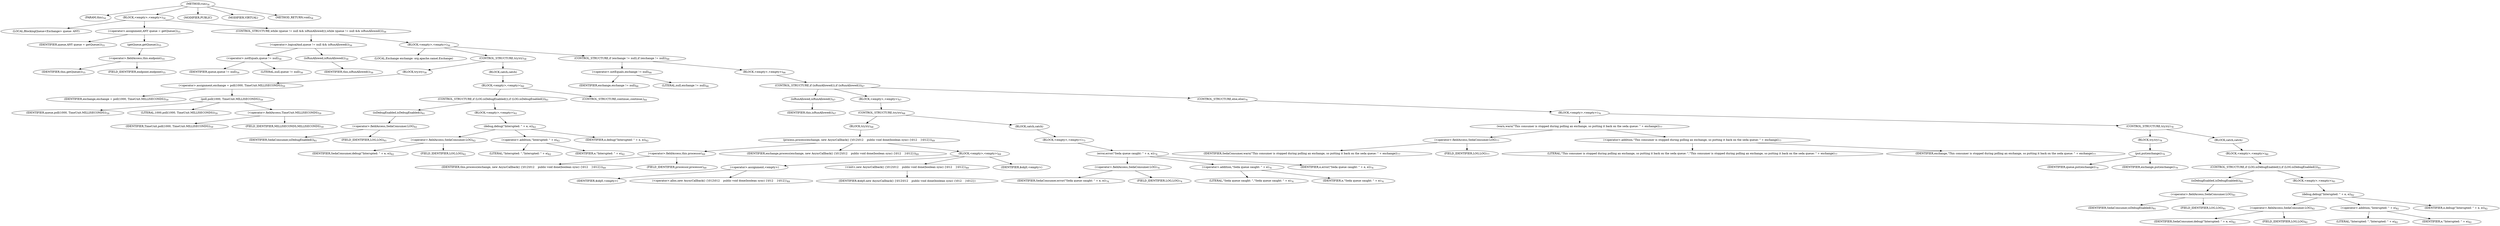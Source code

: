 digraph "run" {  
"58" [label = <(METHOD,run)<SUB>54</SUB>> ]
"7" [label = <(PARAM,this)<SUB>54</SUB>> ]
"59" [label = <(BLOCK,&lt;empty&gt;,&lt;empty&gt;)<SUB>54</SUB>> ]
"60" [label = <(LOCAL,BlockingQueue&lt;Exchange&gt; queue: ANY)> ]
"61" [label = <(&lt;operator&gt;.assignment,ANY queue = getQueue())<SUB>55</SUB>> ]
"62" [label = <(IDENTIFIER,queue,ANY queue = getQueue())<SUB>55</SUB>> ]
"63" [label = <(getQueue,getQueue())<SUB>55</SUB>> ]
"64" [label = <(&lt;operator&gt;.fieldAccess,this.endpoint)<SUB>55</SUB>> ]
"65" [label = <(IDENTIFIER,this,getQueue())<SUB>55</SUB>> ]
"66" [label = <(FIELD_IDENTIFIER,endpoint,endpoint)<SUB>55</SUB>> ]
"67" [label = <(CONTROL_STRUCTURE,while (queue != null &amp;&amp; isRunAllowed()),while (queue != null &amp;&amp; isRunAllowed()))<SUB>56</SUB>> ]
"68" [label = <(&lt;operator&gt;.logicalAnd,queue != null &amp;&amp; isRunAllowed())<SUB>56</SUB>> ]
"69" [label = <(&lt;operator&gt;.notEquals,queue != null)<SUB>56</SUB>> ]
"70" [label = <(IDENTIFIER,queue,queue != null)<SUB>56</SUB>> ]
"71" [label = <(LITERAL,null,queue != null)<SUB>56</SUB>> ]
"72" [label = <(isRunAllowed,isRunAllowed())<SUB>56</SUB>> ]
"6" [label = <(IDENTIFIER,this,isRunAllowed())<SUB>56</SUB>> ]
"73" [label = <(BLOCK,&lt;empty&gt;,&lt;empty&gt;)<SUB>56</SUB>> ]
"74" [label = <(LOCAL,Exchange exchange: org.apache.camel.Exchange)> ]
"75" [label = <(CONTROL_STRUCTURE,try,try)<SUB>58</SUB>> ]
"76" [label = <(BLOCK,try,try)<SUB>58</SUB>> ]
"77" [label = <(&lt;operator&gt;.assignment,exchange = poll(1000, TimeUnit.MILLISECONDS))<SUB>59</SUB>> ]
"78" [label = <(IDENTIFIER,exchange,exchange = poll(1000, TimeUnit.MILLISECONDS))<SUB>59</SUB>> ]
"79" [label = <(poll,poll(1000, TimeUnit.MILLISECONDS))<SUB>59</SUB>> ]
"80" [label = <(IDENTIFIER,queue,poll(1000, TimeUnit.MILLISECONDS))<SUB>59</SUB>> ]
"81" [label = <(LITERAL,1000,poll(1000, TimeUnit.MILLISECONDS))<SUB>59</SUB>> ]
"82" [label = <(&lt;operator&gt;.fieldAccess,TimeUnit.MILLISECONDS)<SUB>59</SUB>> ]
"83" [label = <(IDENTIFIER,TimeUnit,poll(1000, TimeUnit.MILLISECONDS))<SUB>59</SUB>> ]
"84" [label = <(FIELD_IDENTIFIER,MILLISECONDS,MILLISECONDS)<SUB>59</SUB>> ]
"85" [label = <(BLOCK,catch,catch)> ]
"86" [label = <(BLOCK,&lt;empty&gt;,&lt;empty&gt;)<SUB>60</SUB>> ]
"87" [label = <(CONTROL_STRUCTURE,if (LOG.isDebugEnabled()),if (LOG.isDebugEnabled()))<SUB>61</SUB>> ]
"88" [label = <(isDebugEnabled,isDebugEnabled())<SUB>61</SUB>> ]
"89" [label = <(&lt;operator&gt;.fieldAccess,SedaConsumer.LOG)<SUB>61</SUB>> ]
"90" [label = <(IDENTIFIER,SedaConsumer,isDebugEnabled())<SUB>61</SUB>> ]
"91" [label = <(FIELD_IDENTIFIER,LOG,LOG)<SUB>61</SUB>> ]
"92" [label = <(BLOCK,&lt;empty&gt;,&lt;empty&gt;)<SUB>61</SUB>> ]
"93" [label = <(debug,debug(&quot;Interupted: &quot; + e, e))<SUB>62</SUB>> ]
"94" [label = <(&lt;operator&gt;.fieldAccess,SedaConsumer.LOG)<SUB>62</SUB>> ]
"95" [label = <(IDENTIFIER,SedaConsumer,debug(&quot;Interupted: &quot; + e, e))<SUB>62</SUB>> ]
"96" [label = <(FIELD_IDENTIFIER,LOG,LOG)<SUB>62</SUB>> ]
"97" [label = <(&lt;operator&gt;.addition,&quot;Interupted: &quot; + e)<SUB>62</SUB>> ]
"98" [label = <(LITERAL,&quot;Interupted: &quot;,&quot;Interupted: &quot; + e)<SUB>62</SUB>> ]
"99" [label = <(IDENTIFIER,e,&quot;Interupted: &quot; + e)<SUB>62</SUB>> ]
"100" [label = <(IDENTIFIER,e,debug(&quot;Interupted: &quot; + e, e))<SUB>62</SUB>> ]
"101" [label = <(CONTROL_STRUCTURE,continue;,continue;)<SUB>64</SUB>> ]
"102" [label = <(CONTROL_STRUCTURE,if (exchange != null),if (exchange != null))<SUB>66</SUB>> ]
"103" [label = <(&lt;operator&gt;.notEquals,exchange != null)<SUB>66</SUB>> ]
"104" [label = <(IDENTIFIER,exchange,exchange != null)<SUB>66</SUB>> ]
"105" [label = <(LITERAL,null,exchange != null)<SUB>66</SUB>> ]
"106" [label = <(BLOCK,&lt;empty&gt;,&lt;empty&gt;)<SUB>66</SUB>> ]
"107" [label = <(CONTROL_STRUCTURE,if (isRunAllowed()),if (isRunAllowed()))<SUB>67</SUB>> ]
"108" [label = <(isRunAllowed,isRunAllowed())<SUB>67</SUB>> ]
"8" [label = <(IDENTIFIER,this,isRunAllowed())<SUB>67</SUB>> ]
"109" [label = <(BLOCK,&lt;empty&gt;,&lt;empty&gt;)<SUB>67</SUB>> ]
"110" [label = <(CONTROL_STRUCTURE,try,try)<SUB>68</SUB>> ]
"111" [label = <(BLOCK,try,try)<SUB>68</SUB>> ]
"112" [label = <(process,process(exchange, new AsyncCallback() {\012\012    public void done(boolean sync) {\012    }\012}))<SUB>69</SUB>> ]
"113" [label = <(&lt;operator&gt;.fieldAccess,this.processor)<SUB>69</SUB>> ]
"114" [label = <(IDENTIFIER,this,process(exchange, new AsyncCallback() {\012\012    public void done(boolean sync) {\012    }\012}))<SUB>69</SUB>> ]
"115" [label = <(FIELD_IDENTIFIER,processor,processor)<SUB>69</SUB>> ]
"116" [label = <(IDENTIFIER,exchange,process(exchange, new AsyncCallback() {\012\012    public void done(boolean sync) {\012    }\012}))<SUB>69</SUB>> ]
"117" [label = <(BLOCK,&lt;empty&gt;,&lt;empty&gt;)<SUB>69</SUB>> ]
"118" [label = <(&lt;operator&gt;.assignment,&lt;empty&gt;)> ]
"119" [label = <(IDENTIFIER,$obj0,&lt;empty&gt;)> ]
"120" [label = <(&lt;operator&gt;.alloc,new AsyncCallback() {\012\012    public void done(boolean sync) {\012    }\012})<SUB>69</SUB>> ]
"121" [label = <(&lt;init&gt;,new AsyncCallback() {\012\012    public void done(boolean sync) {\012    }\012})<SUB>69</SUB>> ]
"122" [label = <(IDENTIFIER,$obj0,new AsyncCallback() {\012\012    public void done(boolean sync) {\012    }\012})> ]
"123" [label = <(IDENTIFIER,$obj0,&lt;empty&gt;)> ]
"124" [label = <(BLOCK,catch,catch)> ]
"125" [label = <(BLOCK,&lt;empty&gt;,&lt;empty&gt;)<SUB>73</SUB>> ]
"126" [label = <(error,error(&quot;Seda queue caught: &quot; + e, e))<SUB>74</SUB>> ]
"127" [label = <(&lt;operator&gt;.fieldAccess,SedaConsumer.LOG)<SUB>74</SUB>> ]
"128" [label = <(IDENTIFIER,SedaConsumer,error(&quot;Seda queue caught: &quot; + e, e))<SUB>74</SUB>> ]
"129" [label = <(FIELD_IDENTIFIER,LOG,LOG)<SUB>74</SUB>> ]
"130" [label = <(&lt;operator&gt;.addition,&quot;Seda queue caught: &quot; + e)<SUB>74</SUB>> ]
"131" [label = <(LITERAL,&quot;Seda queue caught: &quot;,&quot;Seda queue caught: &quot; + e)<SUB>74</SUB>> ]
"132" [label = <(IDENTIFIER,e,&quot;Seda queue caught: &quot; + e)<SUB>74</SUB>> ]
"133" [label = <(IDENTIFIER,e,error(&quot;Seda queue caught: &quot; + e, e))<SUB>74</SUB>> ]
"134" [label = <(CONTROL_STRUCTURE,else,else)<SUB>76</SUB>> ]
"135" [label = <(BLOCK,&lt;empty&gt;,&lt;empty&gt;)<SUB>76</SUB>> ]
"136" [label = <(warn,warn(&quot;This consumer is stopped during polling an exchange, so putting it back on the seda queue: &quot; + exchange))<SUB>77</SUB>> ]
"137" [label = <(&lt;operator&gt;.fieldAccess,SedaConsumer.LOG)<SUB>77</SUB>> ]
"138" [label = <(IDENTIFIER,SedaConsumer,warn(&quot;This consumer is stopped during polling an exchange, so putting it back on the seda queue: &quot; + exchange))<SUB>77</SUB>> ]
"139" [label = <(FIELD_IDENTIFIER,LOG,LOG)<SUB>77</SUB>> ]
"140" [label = <(&lt;operator&gt;.addition,&quot;This consumer is stopped during polling an exchange, so putting it back on the seda queue: &quot; + exchange)<SUB>77</SUB>> ]
"141" [label = <(LITERAL,&quot;This consumer is stopped during polling an exchange, so putting it back on the seda queue: &quot;,&quot;This consumer is stopped during polling an exchange, so putting it back on the seda queue: &quot; + exchange)<SUB>77</SUB>> ]
"142" [label = <(IDENTIFIER,exchange,&quot;This consumer is stopped during polling an exchange, so putting it back on the seda queue: &quot; + exchange)<SUB>77</SUB>> ]
"143" [label = <(CONTROL_STRUCTURE,try,try)<SUB>78</SUB>> ]
"144" [label = <(BLOCK,try,try)<SUB>78</SUB>> ]
"145" [label = <(put,put(exchange))<SUB>79</SUB>> ]
"146" [label = <(IDENTIFIER,queue,put(exchange))<SUB>79</SUB>> ]
"147" [label = <(IDENTIFIER,exchange,put(exchange))<SUB>79</SUB>> ]
"148" [label = <(BLOCK,catch,catch)> ]
"149" [label = <(BLOCK,&lt;empty&gt;,&lt;empty&gt;)<SUB>80</SUB>> ]
"150" [label = <(CONTROL_STRUCTURE,if (LOG.isDebugEnabled()),if (LOG.isDebugEnabled()))<SUB>81</SUB>> ]
"151" [label = <(isDebugEnabled,isDebugEnabled())<SUB>81</SUB>> ]
"152" [label = <(&lt;operator&gt;.fieldAccess,SedaConsumer.LOG)<SUB>81</SUB>> ]
"153" [label = <(IDENTIFIER,SedaConsumer,isDebugEnabled())<SUB>81</SUB>> ]
"154" [label = <(FIELD_IDENTIFIER,LOG,LOG)<SUB>81</SUB>> ]
"155" [label = <(BLOCK,&lt;empty&gt;,&lt;empty&gt;)<SUB>81</SUB>> ]
"156" [label = <(debug,debug(&quot;Interupted: &quot; + e, e))<SUB>82</SUB>> ]
"157" [label = <(&lt;operator&gt;.fieldAccess,SedaConsumer.LOG)<SUB>82</SUB>> ]
"158" [label = <(IDENTIFIER,SedaConsumer,debug(&quot;Interupted: &quot; + e, e))<SUB>82</SUB>> ]
"159" [label = <(FIELD_IDENTIFIER,LOG,LOG)<SUB>82</SUB>> ]
"160" [label = <(&lt;operator&gt;.addition,&quot;Interupted: &quot; + e)<SUB>82</SUB>> ]
"161" [label = <(LITERAL,&quot;Interupted: &quot;,&quot;Interupted: &quot; + e)<SUB>82</SUB>> ]
"162" [label = <(IDENTIFIER,e,&quot;Interupted: &quot; + e)<SUB>82</SUB>> ]
"163" [label = <(IDENTIFIER,e,debug(&quot;Interupted: &quot; + e, e))<SUB>82</SUB>> ]
"164" [label = <(MODIFIER,PUBLIC)> ]
"165" [label = <(MODIFIER,VIRTUAL)> ]
"166" [label = <(METHOD_RETURN,void)<SUB>54</SUB>> ]
  "58" -> "7" 
  "58" -> "59" 
  "58" -> "164" 
  "58" -> "165" 
  "58" -> "166" 
  "59" -> "60" 
  "59" -> "61" 
  "59" -> "67" 
  "61" -> "62" 
  "61" -> "63" 
  "63" -> "64" 
  "64" -> "65" 
  "64" -> "66" 
  "67" -> "68" 
  "67" -> "73" 
  "68" -> "69" 
  "68" -> "72" 
  "69" -> "70" 
  "69" -> "71" 
  "72" -> "6" 
  "73" -> "74" 
  "73" -> "75" 
  "73" -> "102" 
  "75" -> "76" 
  "75" -> "85" 
  "76" -> "77" 
  "77" -> "78" 
  "77" -> "79" 
  "79" -> "80" 
  "79" -> "81" 
  "79" -> "82" 
  "82" -> "83" 
  "82" -> "84" 
  "85" -> "86" 
  "86" -> "87" 
  "86" -> "101" 
  "87" -> "88" 
  "87" -> "92" 
  "88" -> "89" 
  "89" -> "90" 
  "89" -> "91" 
  "92" -> "93" 
  "93" -> "94" 
  "93" -> "97" 
  "93" -> "100" 
  "94" -> "95" 
  "94" -> "96" 
  "97" -> "98" 
  "97" -> "99" 
  "102" -> "103" 
  "102" -> "106" 
  "103" -> "104" 
  "103" -> "105" 
  "106" -> "107" 
  "107" -> "108" 
  "107" -> "109" 
  "107" -> "134" 
  "108" -> "8" 
  "109" -> "110" 
  "110" -> "111" 
  "110" -> "124" 
  "111" -> "112" 
  "112" -> "113" 
  "112" -> "116" 
  "112" -> "117" 
  "113" -> "114" 
  "113" -> "115" 
  "117" -> "118" 
  "117" -> "121" 
  "117" -> "123" 
  "118" -> "119" 
  "118" -> "120" 
  "121" -> "122" 
  "124" -> "125" 
  "125" -> "126" 
  "126" -> "127" 
  "126" -> "130" 
  "126" -> "133" 
  "127" -> "128" 
  "127" -> "129" 
  "130" -> "131" 
  "130" -> "132" 
  "134" -> "135" 
  "135" -> "136" 
  "135" -> "143" 
  "136" -> "137" 
  "136" -> "140" 
  "137" -> "138" 
  "137" -> "139" 
  "140" -> "141" 
  "140" -> "142" 
  "143" -> "144" 
  "143" -> "148" 
  "144" -> "145" 
  "145" -> "146" 
  "145" -> "147" 
  "148" -> "149" 
  "149" -> "150" 
  "150" -> "151" 
  "150" -> "155" 
  "151" -> "152" 
  "152" -> "153" 
  "152" -> "154" 
  "155" -> "156" 
  "156" -> "157" 
  "156" -> "160" 
  "156" -> "163" 
  "157" -> "158" 
  "157" -> "159" 
  "160" -> "161" 
  "160" -> "162" 
}
